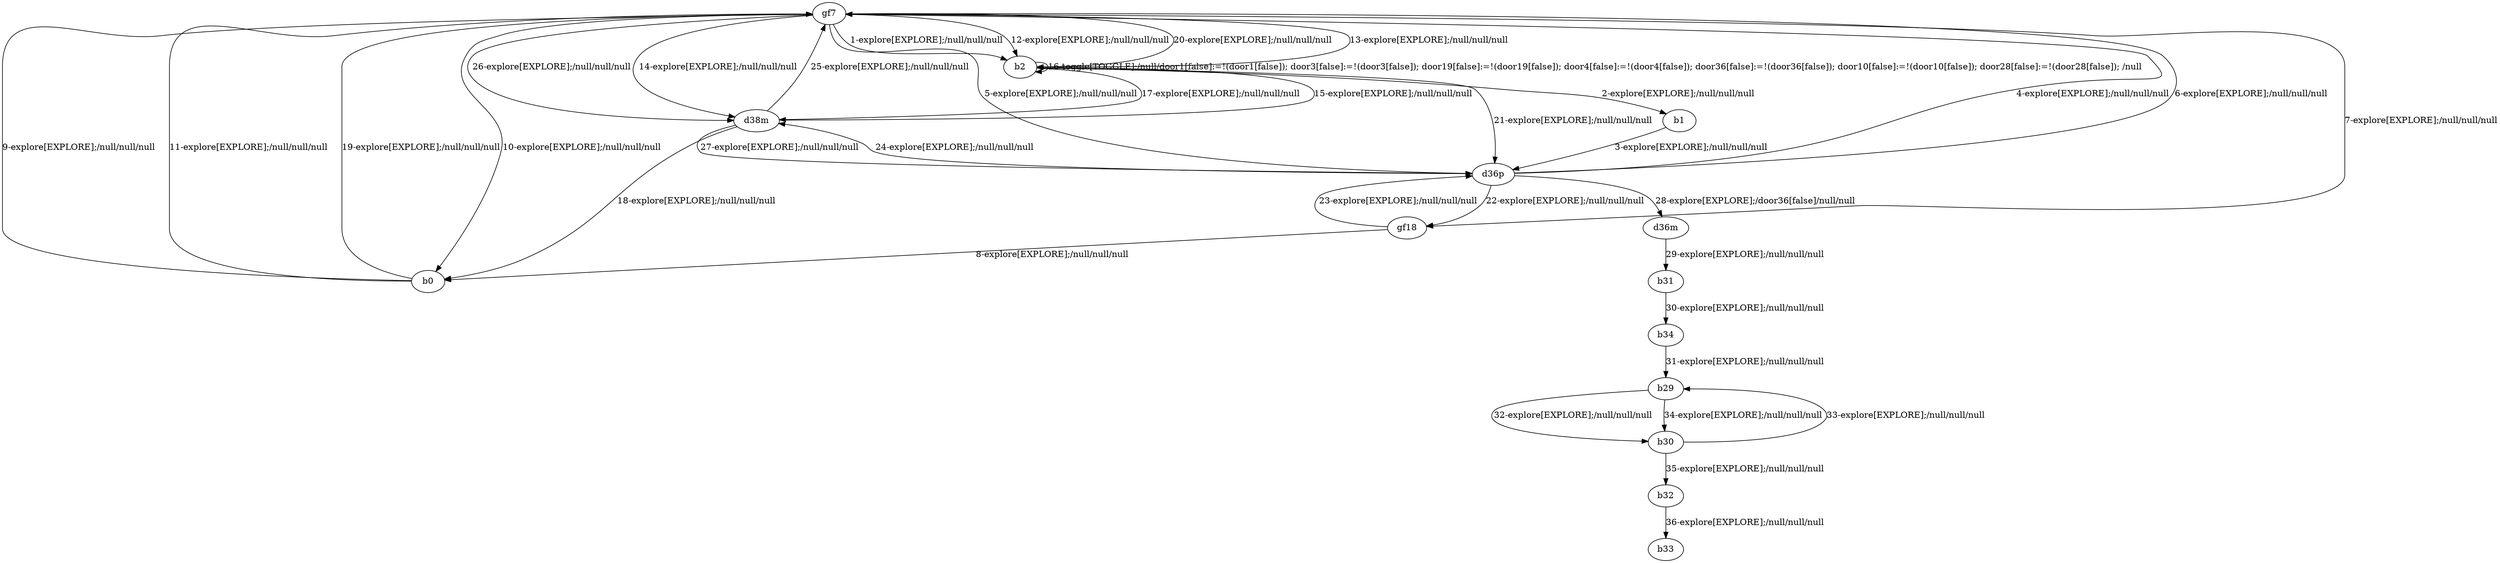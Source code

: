 # Total number of goals covered by this test: 2
# b31 --> b34
# b30 --> b32

digraph g {
"gf7" -> "b2" [label = "1-explore[EXPLORE];/null/null/null"];
"b2" -> "b1" [label = "2-explore[EXPLORE];/null/null/null"];
"b1" -> "d36p" [label = "3-explore[EXPLORE];/null/null/null"];
"d36p" -> "gf7" [label = "4-explore[EXPLORE];/null/null/null"];
"gf7" -> "d36p" [label = "5-explore[EXPLORE];/null/null/null"];
"d36p" -> "gf7" [label = "6-explore[EXPLORE];/null/null/null"];
"gf7" -> "gf18" [label = "7-explore[EXPLORE];/null/null/null"];
"gf18" -> "b0" [label = "8-explore[EXPLORE];/null/null/null"];
"b0" -> "gf7" [label = "9-explore[EXPLORE];/null/null/null"];
"gf7" -> "b0" [label = "10-explore[EXPLORE];/null/null/null"];
"b0" -> "gf7" [label = "11-explore[EXPLORE];/null/null/null"];
"gf7" -> "b2" [label = "12-explore[EXPLORE];/null/null/null"];
"b2" -> "gf7" [label = "13-explore[EXPLORE];/null/null/null"];
"gf7" -> "d38m" [label = "14-explore[EXPLORE];/null/null/null"];
"d38m" -> "b2" [label = "15-explore[EXPLORE];/null/null/null"];
"b2" -> "b2" [label = "16-toggle[TOGGLE];/null/door1[false]:=!(door1[false]); door3[false]:=!(door3[false]); door19[false]:=!(door19[false]); door4[false]:=!(door4[false]); door36[false]:=!(door36[false]); door10[false]:=!(door10[false]); door28[false]:=!(door28[false]); /null"];
"b2" -> "d38m" [label = "17-explore[EXPLORE];/null/null/null"];
"d38m" -> "b0" [label = "18-explore[EXPLORE];/null/null/null"];
"b0" -> "gf7" [label = "19-explore[EXPLORE];/null/null/null"];
"gf7" -> "b2" [label = "20-explore[EXPLORE];/null/null/null"];
"b2" -> "d36p" [label = "21-explore[EXPLORE];/null/null/null"];
"d36p" -> "gf18" [label = "22-explore[EXPLORE];/null/null/null"];
"gf18" -> "d36p" [label = "23-explore[EXPLORE];/null/null/null"];
"d36p" -> "d38m" [label = "24-explore[EXPLORE];/null/null/null"];
"d38m" -> "gf7" [label = "25-explore[EXPLORE];/null/null/null"];
"gf7" -> "d38m" [label = "26-explore[EXPLORE];/null/null/null"];
"d38m" -> "d36p" [label = "27-explore[EXPLORE];/null/null/null"];
"d36p" -> "d36m" [label = "28-explore[EXPLORE];/door36[false]/null/null"];
"d36m" -> "b31" [label = "29-explore[EXPLORE];/null/null/null"];
"b31" -> "b34" [label = "30-explore[EXPLORE];/null/null/null"];
"b34" -> "b29" [label = "31-explore[EXPLORE];/null/null/null"];
"b29" -> "b30" [label = "32-explore[EXPLORE];/null/null/null"];
"b30" -> "b29" [label = "33-explore[EXPLORE];/null/null/null"];
"b29" -> "b30" [label = "34-explore[EXPLORE];/null/null/null"];
"b30" -> "b32" [label = "35-explore[EXPLORE];/null/null/null"];
"b32" -> "b33" [label = "36-explore[EXPLORE];/null/null/null"];
}